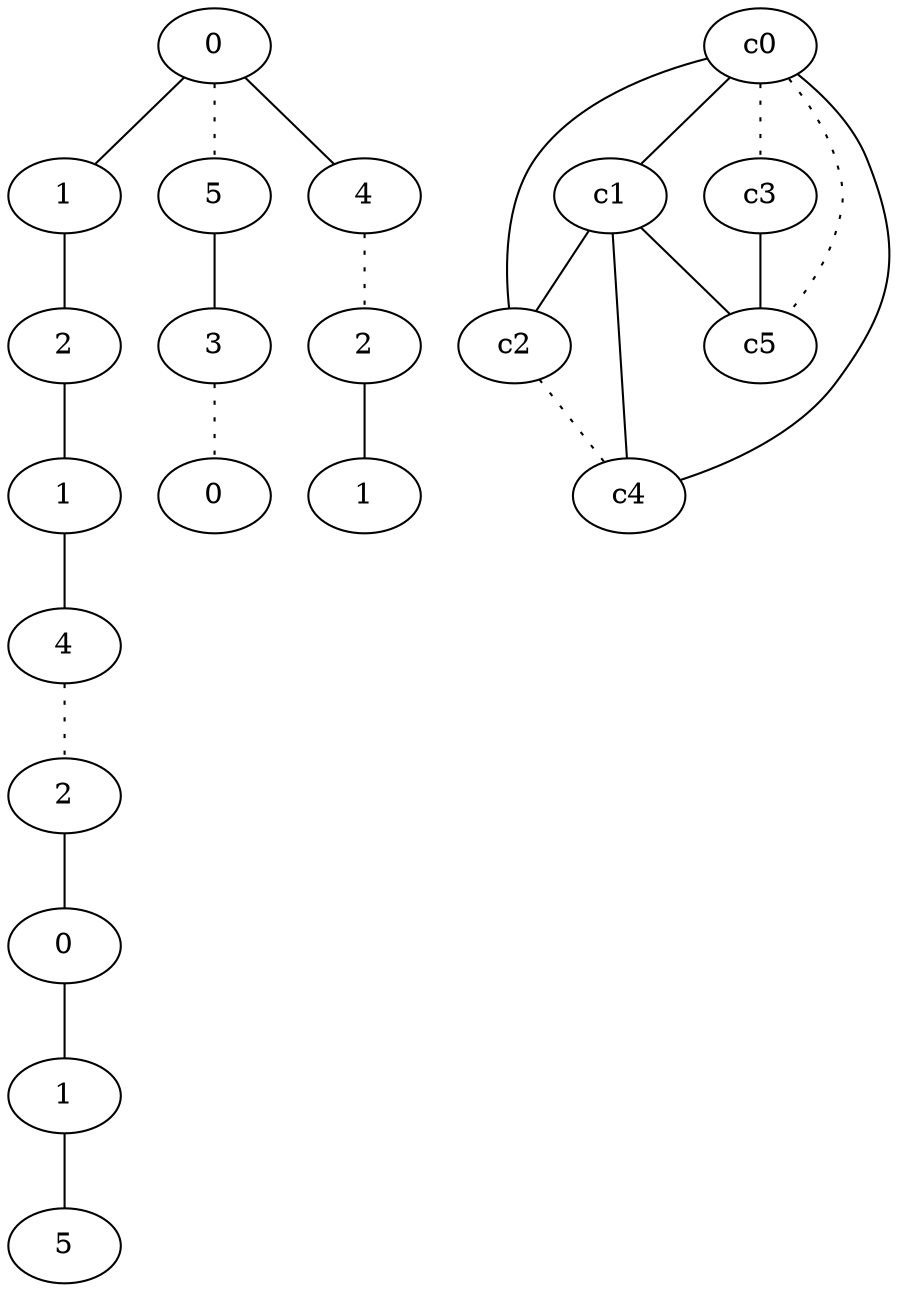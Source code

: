 graph {
a0[label=0];
a1[label=1];
a2[label=2];
a3[label=1];
a4[label=4];
a5[label=2];
a6[label=0];
a7[label=1];
a8[label=5];
a9[label=5];
a10[label=3];
a11[label=0];
a12[label=4];
a13[label=2];
a14[label=1];
a0 -- a1;
a0 -- a9 [style=dotted];
a0 -- a12;
a1 -- a2;
a2 -- a3;
a3 -- a4;
a4 -- a5 [style=dotted];
a5 -- a6;
a6 -- a7;
a7 -- a8;
a9 -- a10;
a10 -- a11 [style=dotted];
a12 -- a13 [style=dotted];
a13 -- a14;
c0 -- c1;
c0 -- c2;
c0 -- c3 [style=dotted];
c0 -- c4;
c0 -- c5 [style=dotted];
c1 -- c2;
c1 -- c4;
c1 -- c5;
c2 -- c4 [style=dotted];
c3 -- c5;
}
